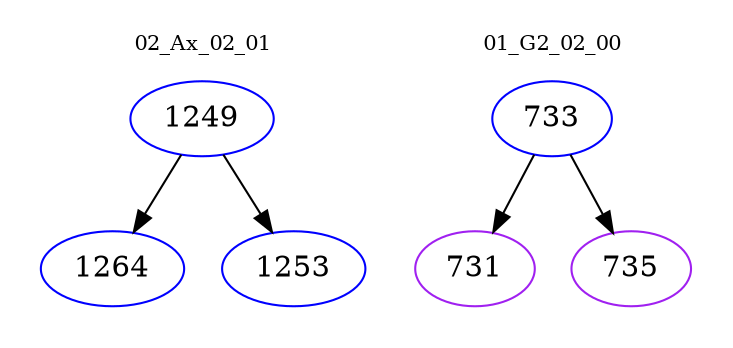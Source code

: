 digraph{
subgraph cluster_0 {
color = white
label = "02_Ax_02_01";
fontsize=10;
T0_1249 [label="1249", color="blue"]
T0_1249 -> T0_1264 [color="black"]
T0_1264 [label="1264", color="blue"]
T0_1249 -> T0_1253 [color="black"]
T0_1253 [label="1253", color="blue"]
}
subgraph cluster_1 {
color = white
label = "01_G2_02_00";
fontsize=10;
T1_733 [label="733", color="blue"]
T1_733 -> T1_731 [color="black"]
T1_731 [label="731", color="purple"]
T1_733 -> T1_735 [color="black"]
T1_735 [label="735", color="purple"]
}
}
